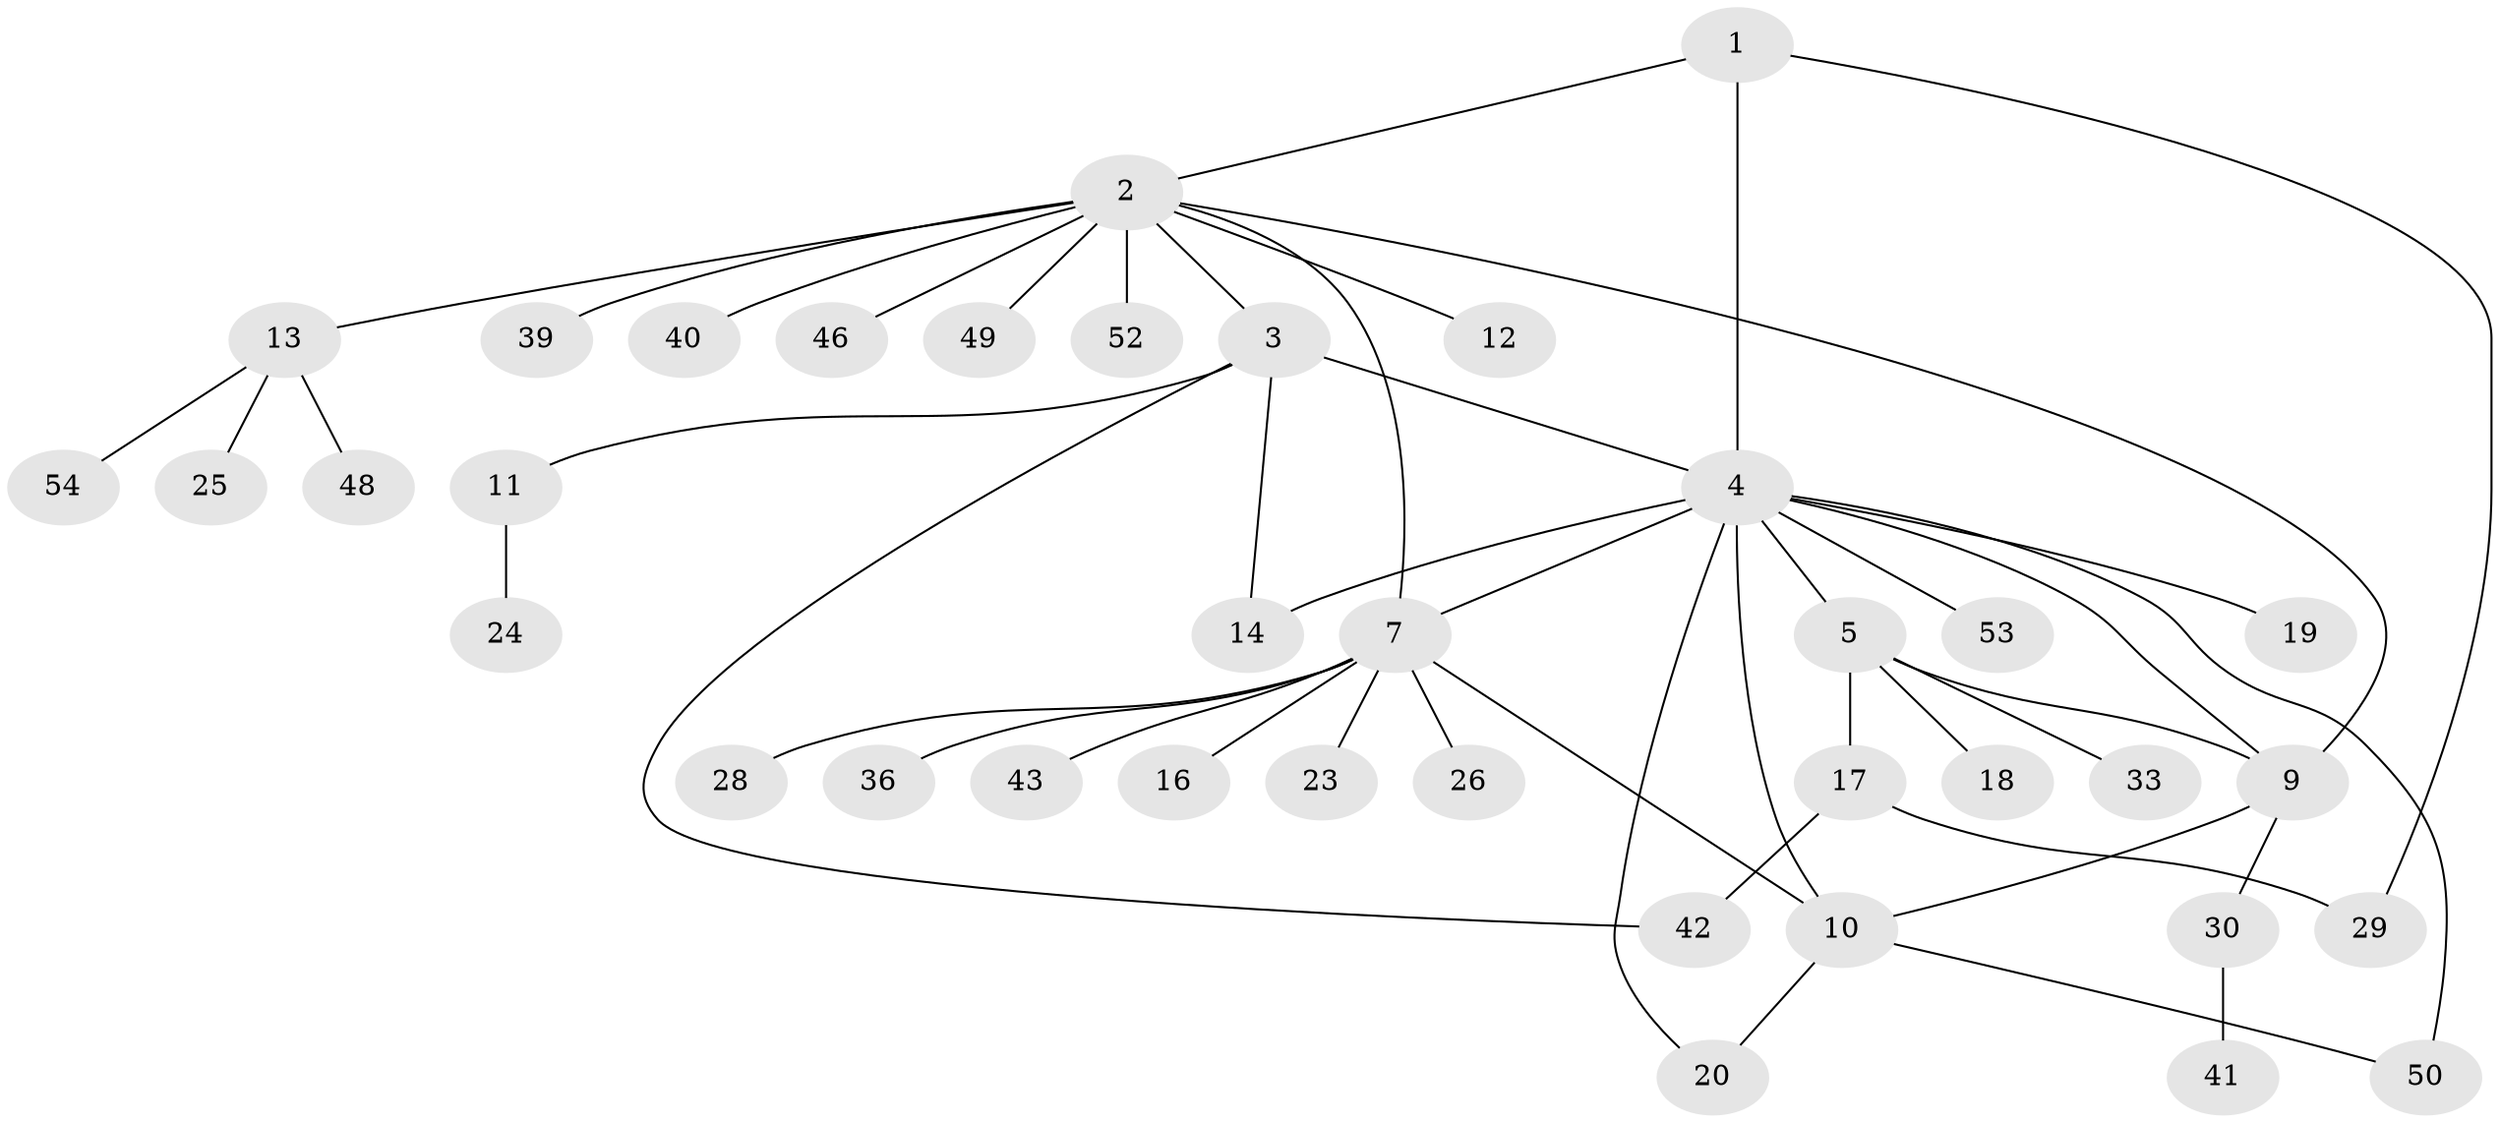 // original degree distribution, {4: 0.037037037037037035, 11: 0.018518518518518517, 6: 0.037037037037037035, 5: 0.09259259259259259, 8: 0.018518518518518517, 7: 0.018518518518518517, 2: 0.24074074074074073, 1: 0.5, 3: 0.037037037037037035}
// Generated by graph-tools (version 1.1) at 2025/42/03/06/25 10:42:10]
// undirected, 38 vertices, 48 edges
graph export_dot {
graph [start="1"]
  node [color=gray90,style=filled];
  1 [super="+31"];
  2 [super="+22"];
  3 [super="+35"];
  4 [super="+6"];
  5 [super="+32"];
  7 [super="+8"];
  9 [super="+21"];
  10 [super="+34"];
  11 [super="+15"];
  12;
  13 [super="+47"];
  14;
  16;
  17 [super="+51"];
  18;
  19 [super="+45"];
  20 [super="+38"];
  23;
  24;
  25 [super="+27"];
  26;
  28;
  29;
  30 [super="+37"];
  33;
  36;
  39;
  40;
  41;
  42;
  43 [super="+44"];
  46;
  48;
  49;
  50;
  52;
  53;
  54;
  1 -- 2;
  1 -- 29;
  1 -- 4;
  2 -- 3;
  2 -- 7;
  2 -- 9;
  2 -- 12;
  2 -- 13;
  2 -- 39;
  2 -- 40;
  2 -- 46;
  2 -- 52;
  2 -- 49;
  3 -- 4;
  3 -- 11;
  3 -- 14;
  3 -- 42;
  4 -- 7 [weight=2];
  4 -- 10;
  4 -- 19;
  4 -- 53;
  4 -- 5;
  4 -- 14;
  4 -- 50;
  4 -- 20;
  4 -- 9;
  5 -- 9;
  5 -- 17;
  5 -- 18;
  5 -- 33;
  7 -- 10;
  7 -- 16;
  7 -- 36;
  7 -- 23;
  7 -- 26;
  7 -- 43;
  7 -- 28;
  9 -- 10;
  9 -- 30;
  10 -- 50;
  10 -- 20;
  11 -- 24;
  13 -- 25;
  13 -- 48;
  13 -- 54;
  17 -- 29;
  17 -- 42;
  30 -- 41;
}
